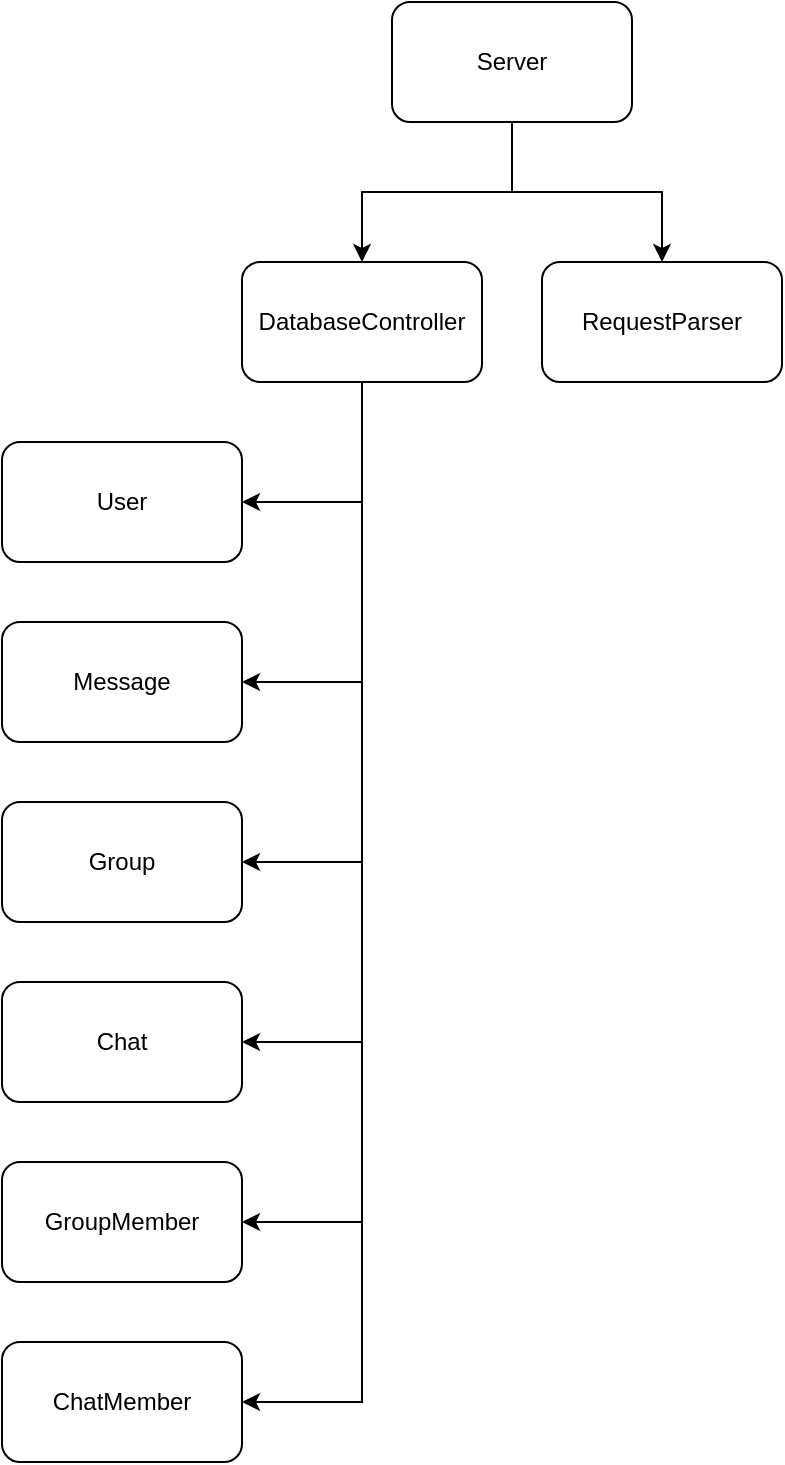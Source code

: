 <mxfile version="13.7.9" type="device"><diagram id="Xjve8xcgvDpdpMqTT68f" name="Page-1"><mxGraphModel dx="1086" dy="806" grid="1" gridSize="10" guides="1" tooltips="1" connect="1" arrows="1" fold="1" page="1" pageScale="1" pageWidth="850" pageHeight="1100" math="0" shadow="0"><root><mxCell id="0"/><mxCell id="1" parent="0"/><mxCell id="2o604mAj6pHZCSLtCrmP-5" value="" style="edgeStyle=orthogonalEdgeStyle;rounded=0;orthogonalLoop=1;jettySize=auto;html=1;" parent="1" source="2o604mAj6pHZCSLtCrmP-1" target="2o604mAj6pHZCSLtCrmP-2" edge="1"><mxGeometry relative="1" as="geometry"/></mxCell><mxCell id="2o604mAj6pHZCSLtCrmP-6" style="edgeStyle=orthogonalEdgeStyle;rounded=0;orthogonalLoop=1;jettySize=auto;html=1;exitX=0.5;exitY=1;exitDx=0;exitDy=0;" parent="1" source="2o604mAj6pHZCSLtCrmP-1" target="2o604mAj6pHZCSLtCrmP-3" edge="1"><mxGeometry relative="1" as="geometry"/></mxCell><mxCell id="2o604mAj6pHZCSLtCrmP-1" value="Server" style="rounded=1;whiteSpace=wrap;html=1;" parent="1" vertex="1"><mxGeometry x="340" y="330" width="120" height="60" as="geometry"/></mxCell><mxCell id="2o604mAj6pHZCSLtCrmP-2" value="RequestParser" style="rounded=1;whiteSpace=wrap;html=1;" parent="1" vertex="1"><mxGeometry x="415" y="460" width="120" height="60" as="geometry"/></mxCell><mxCell id="ScB9cRZAq4hwCJWWdupB-7" style="edgeStyle=orthogonalEdgeStyle;rounded=0;orthogonalLoop=1;jettySize=auto;html=1;exitX=0.5;exitY=1;exitDx=0;exitDy=0;entryX=1;entryY=0.5;entryDx=0;entryDy=0;" parent="1" source="2o604mAj6pHZCSLtCrmP-3" target="ScB9cRZAq4hwCJWWdupB-1" edge="1"><mxGeometry relative="1" as="geometry"/></mxCell><mxCell id="ScB9cRZAq4hwCJWWdupB-8" style="edgeStyle=orthogonalEdgeStyle;rounded=0;orthogonalLoop=1;jettySize=auto;html=1;entryX=1;entryY=0.5;entryDx=0;entryDy=0;" parent="1" source="2o604mAj6pHZCSLtCrmP-3" target="ScB9cRZAq4hwCJWWdupB-2" edge="1"><mxGeometry relative="1" as="geometry"/></mxCell><mxCell id="ScB9cRZAq4hwCJWWdupB-9" style="edgeStyle=orthogonalEdgeStyle;rounded=0;orthogonalLoop=1;jettySize=auto;html=1;entryX=1;entryY=0.5;entryDx=0;entryDy=0;" parent="1" source="2o604mAj6pHZCSLtCrmP-3" target="ScB9cRZAq4hwCJWWdupB-3" edge="1"><mxGeometry relative="1" as="geometry"/></mxCell><mxCell id="ScB9cRZAq4hwCJWWdupB-10" style="edgeStyle=orthogonalEdgeStyle;rounded=0;orthogonalLoop=1;jettySize=auto;html=1;entryX=1;entryY=0.5;entryDx=0;entryDy=0;" parent="1" source="2o604mAj6pHZCSLtCrmP-3" target="ScB9cRZAq4hwCJWWdupB-4" edge="1"><mxGeometry relative="1" as="geometry"/></mxCell><mxCell id="ScB9cRZAq4hwCJWWdupB-11" style="edgeStyle=orthogonalEdgeStyle;rounded=0;orthogonalLoop=1;jettySize=auto;html=1;entryX=1;entryY=0.5;entryDx=0;entryDy=0;" parent="1" source="2o604mAj6pHZCSLtCrmP-3" target="ScB9cRZAq4hwCJWWdupB-5" edge="1"><mxGeometry relative="1" as="geometry"/></mxCell><mxCell id="ScB9cRZAq4hwCJWWdupB-12" style="edgeStyle=orthogonalEdgeStyle;rounded=0;orthogonalLoop=1;jettySize=auto;html=1;entryX=1;entryY=0.5;entryDx=0;entryDy=0;" parent="1" source="2o604mAj6pHZCSLtCrmP-3" target="ScB9cRZAq4hwCJWWdupB-6" edge="1"><mxGeometry relative="1" as="geometry"/></mxCell><mxCell id="2o604mAj6pHZCSLtCrmP-3" value="DatabaseController" style="rounded=1;whiteSpace=wrap;html=1;" parent="1" vertex="1"><mxGeometry x="265" y="460" width="120" height="60" as="geometry"/></mxCell><mxCell id="ScB9cRZAq4hwCJWWdupB-1" value="User" style="rounded=1;whiteSpace=wrap;html=1;" parent="1" vertex="1"><mxGeometry x="145" y="550" width="120" height="60" as="geometry"/></mxCell><mxCell id="ScB9cRZAq4hwCJWWdupB-2" value="Message" style="rounded=1;whiteSpace=wrap;html=1;" parent="1" vertex="1"><mxGeometry x="145" y="640" width="120" height="60" as="geometry"/></mxCell><mxCell id="ScB9cRZAq4hwCJWWdupB-3" value="Group" style="rounded=1;whiteSpace=wrap;html=1;" parent="1" vertex="1"><mxGeometry x="145" y="730" width="120" height="60" as="geometry"/></mxCell><mxCell id="ScB9cRZAq4hwCJWWdupB-4" value="Chat" style="rounded=1;whiteSpace=wrap;html=1;" parent="1" vertex="1"><mxGeometry x="145" y="820" width="120" height="60" as="geometry"/></mxCell><mxCell id="ScB9cRZAq4hwCJWWdupB-5" value="GroupMember" style="rounded=1;whiteSpace=wrap;html=1;" parent="1" vertex="1"><mxGeometry x="145" y="910" width="120" height="60" as="geometry"/></mxCell><mxCell id="ScB9cRZAq4hwCJWWdupB-6" value="ChatMember" style="rounded=1;whiteSpace=wrap;html=1;" parent="1" vertex="1"><mxGeometry x="145" y="1000" width="120" height="60" as="geometry"/></mxCell></root></mxGraphModel></diagram></mxfile>